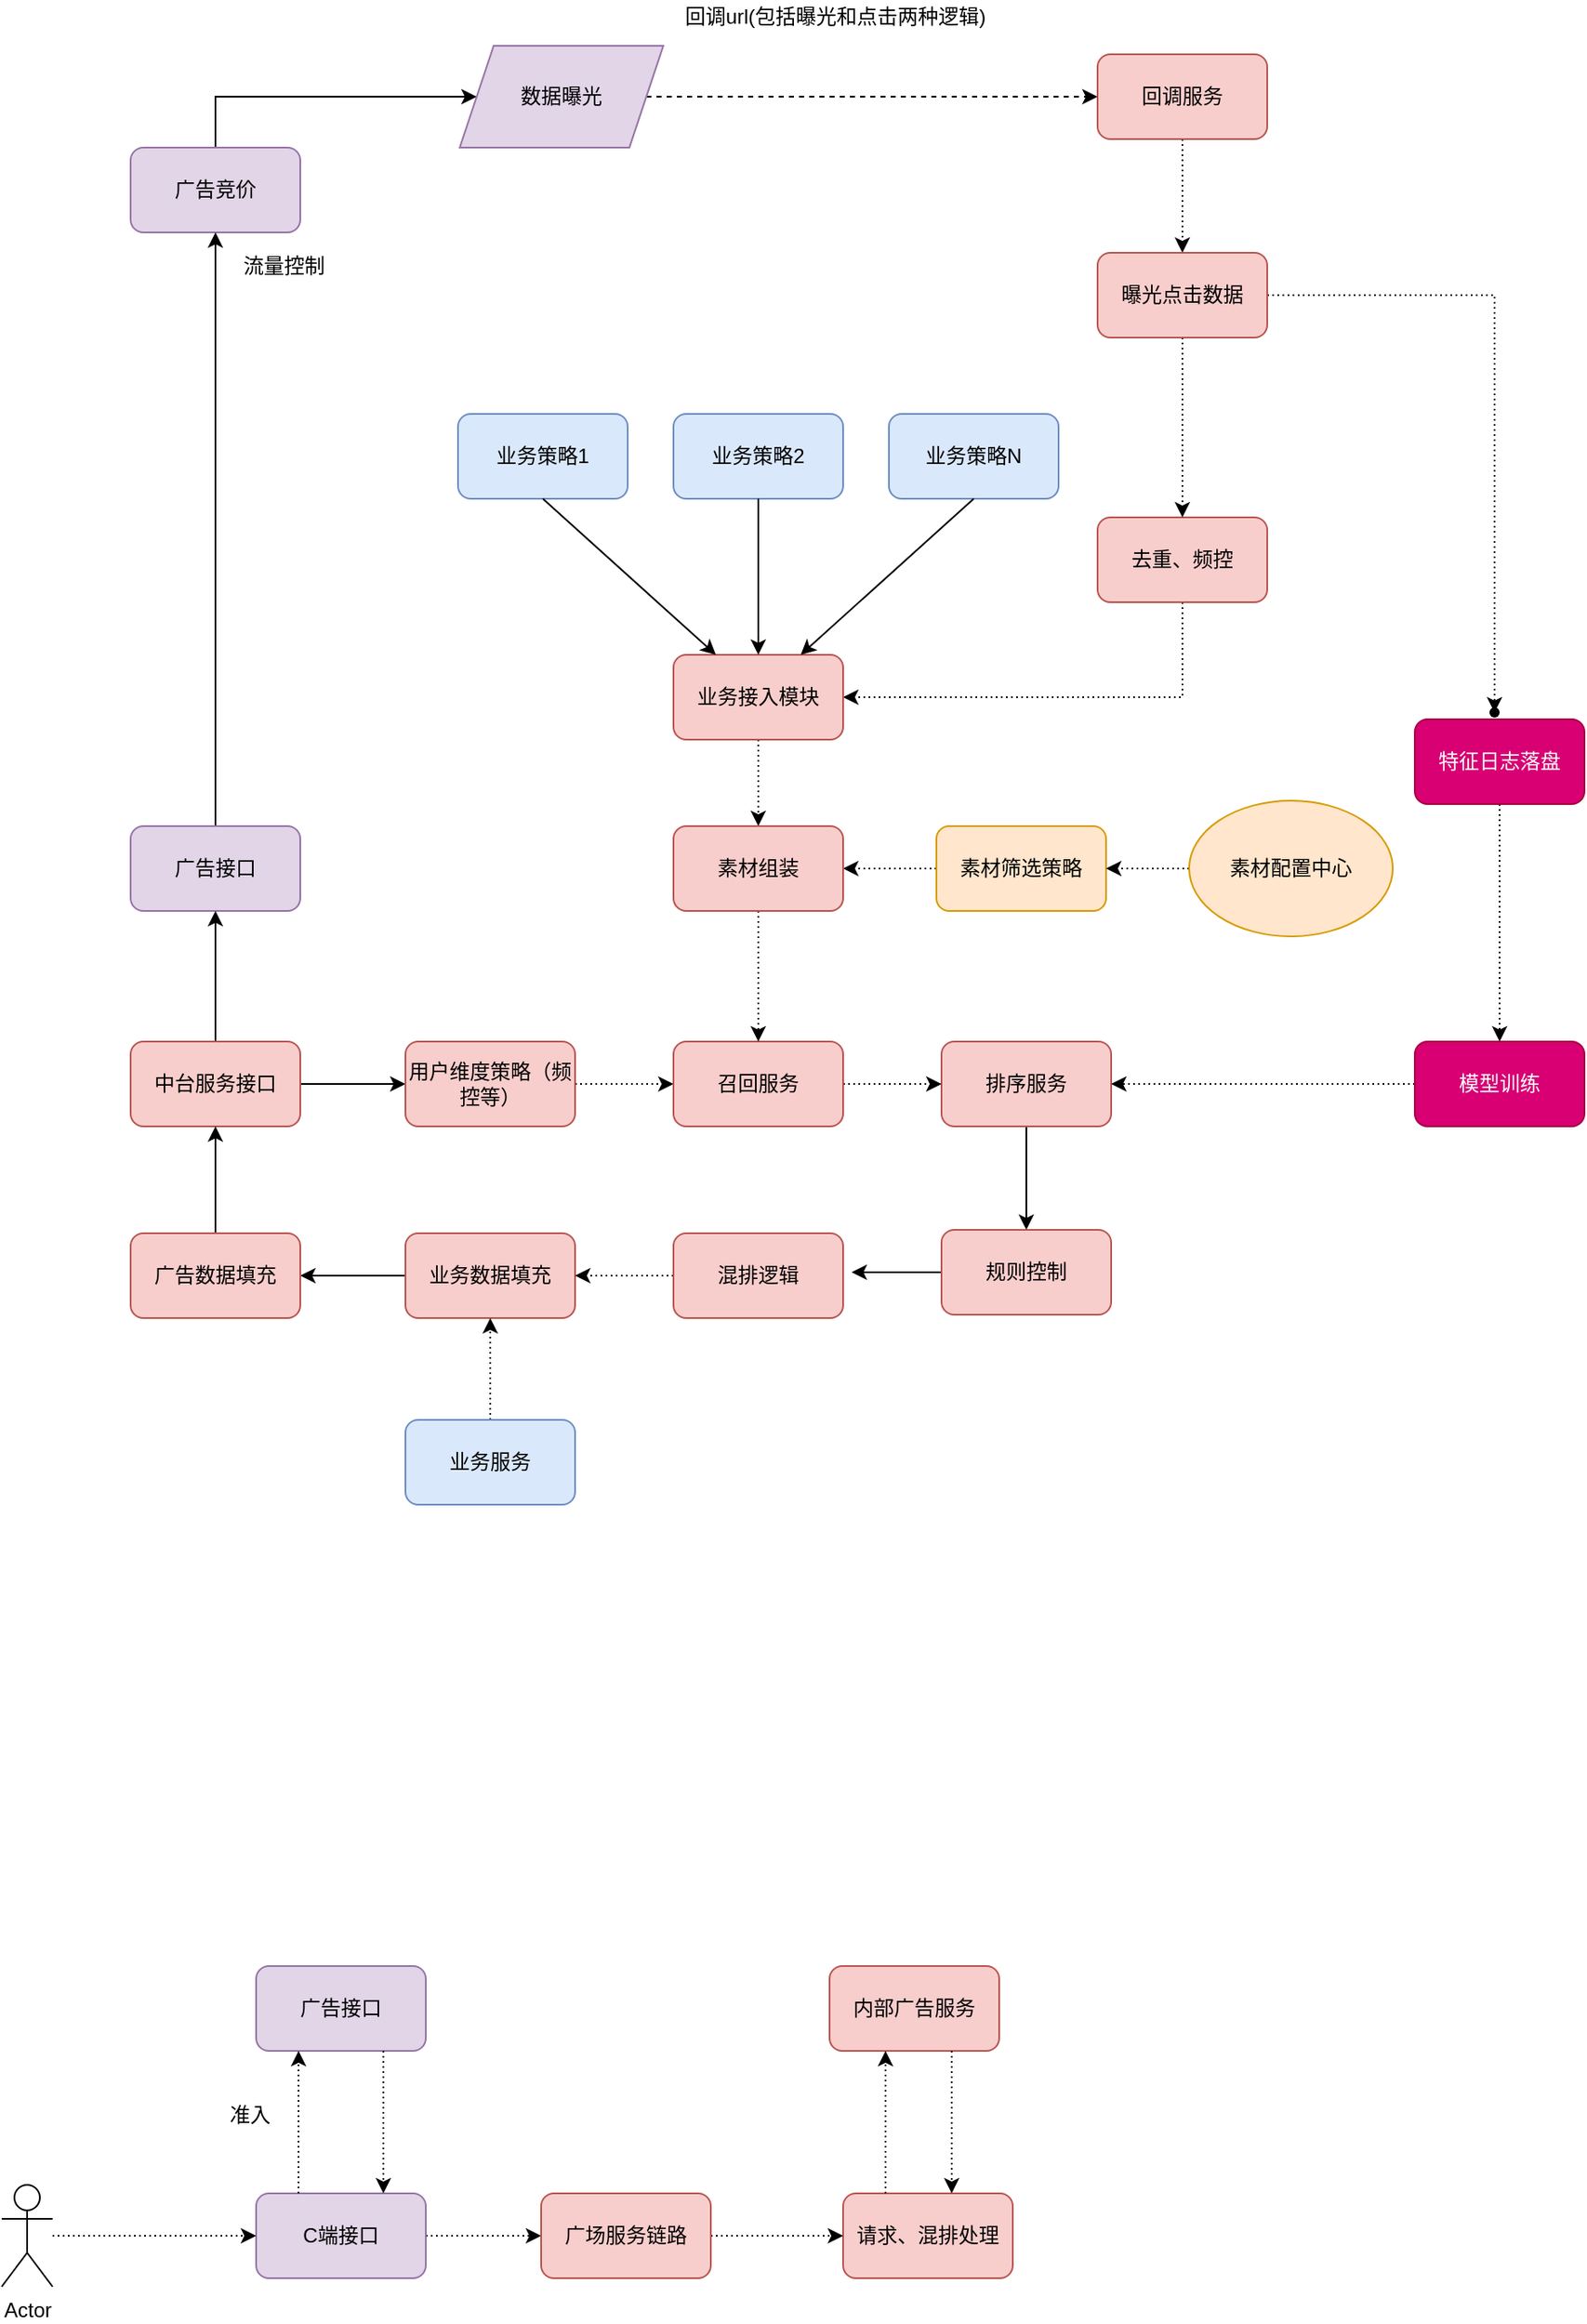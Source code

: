 <mxfile version="19.0.3" type="github"><diagram id="p2wRpIBJFvxWtka3z7Nr" name="Page-1"><mxGraphModel dx="1426" dy="1170" grid="0" gridSize="10" guides="1" tooltips="1" connect="1" arrows="1" fold="1" page="0" pageScale="1" pageWidth="827" pageHeight="1169" math="0" shadow="0"><root><mxCell id="0"/><mxCell id="1" parent="0"/><mxCell id="6UFCJXkOAKZk3BNe9hMn-11" value="" style="edgeStyle=orthogonalEdgeStyle;rounded=0;orthogonalLoop=1;jettySize=auto;html=1;" parent="1" source="6UFCJXkOAKZk3BNe9hMn-1" target="6UFCJXkOAKZk3BNe9hMn-5" edge="1"><mxGeometry relative="1" as="geometry"><Array as="points"><mxPoint x="210" y="-4"/></Array></mxGeometry></mxCell><mxCell id="6UFCJXkOAKZk3BNe9hMn-1" value="广告竞价" style="rounded=1;whiteSpace=wrap;html=1;fillColor=#e1d5e7;strokeColor=#9673a6;" parent="1" vertex="1"><mxGeometry x="160" y="26" width="100" height="50" as="geometry"/></mxCell><mxCell id="6UFCJXkOAKZk3BNe9hMn-10" value="" style="edgeStyle=orthogonalEdgeStyle;rounded=0;orthogonalLoop=1;jettySize=auto;html=1;" parent="1" source="6UFCJXkOAKZk3BNe9hMn-2" target="6UFCJXkOAKZk3BNe9hMn-1" edge="1"><mxGeometry relative="1" as="geometry"/></mxCell><mxCell id="6UFCJXkOAKZk3BNe9hMn-2" value="广告接口" style="rounded=1;whiteSpace=wrap;html=1;fillColor=#e1d5e7;strokeColor=#9673a6;" parent="1" vertex="1"><mxGeometry x="160" y="426" width="100" height="50" as="geometry"/></mxCell><mxCell id="6UFCJXkOAKZk3BNe9hMn-22" value="" style="edgeStyle=orthogonalEdgeStyle;rounded=0;orthogonalLoop=1;jettySize=auto;html=1;dashed=1;" parent="1" source="6UFCJXkOAKZk3BNe9hMn-5" target="6UFCJXkOAKZk3BNe9hMn-6" edge="1"><mxGeometry relative="1" as="geometry"><mxPoint x="414" y="106" as="targetPoint"/></mxGeometry></mxCell><mxCell id="6UFCJXkOAKZk3BNe9hMn-5" value="数据曝光" style="shape=parallelogram;perimeter=parallelogramPerimeter;whiteSpace=wrap;html=1;fixedSize=1;fillColor=#e1d5e7;strokeColor=#9673a6;" parent="1" vertex="1"><mxGeometry x="354" y="-34" width="120" height="60" as="geometry"/></mxCell><mxCell id="uRrBAlwz7mGKRy-9YRJE-32" value="" style="edgeStyle=orthogonalEdgeStyle;rounded=0;orthogonalLoop=1;jettySize=auto;html=1;dashed=1;dashPattern=1 2;" parent="1" source="6UFCJXkOAKZk3BNe9hMn-6" target="uRrBAlwz7mGKRy-9YRJE-31" edge="1"><mxGeometry relative="1" as="geometry"/></mxCell><mxCell id="6UFCJXkOAKZk3BNe9hMn-6" value="回调服务" style="rounded=1;whiteSpace=wrap;html=1;fillColor=#f8cecc;strokeColor=#b85450;" parent="1" vertex="1"><mxGeometry x="730" y="-29" width="100" height="50" as="geometry"/></mxCell><mxCell id="uRrBAlwz7mGKRy-9YRJE-53" value="" style="edgeStyle=none;rounded=0;orthogonalLoop=1;jettySize=auto;html=1;dashed=1;dashPattern=1 2;entryX=1;entryY=0.5;entryDx=0;entryDy=0;exitX=0.5;exitY=1;exitDx=0;exitDy=0;" parent="1" source="6UFCJXkOAKZk3BNe9hMn-7" target="uRrBAlwz7mGKRy-9YRJE-3" edge="1"><mxGeometry relative="1" as="geometry"><Array as="points"><mxPoint x="780" y="350"/></Array></mxGeometry></mxCell><mxCell id="6UFCJXkOAKZk3BNe9hMn-7" value="去重、频控" style="rounded=1;whiteSpace=wrap;html=1;fillColor=#f8cecc;strokeColor=#b85450;" parent="1" vertex="1"><mxGeometry x="730" y="244" width="100" height="50" as="geometry"/></mxCell><mxCell id="6UFCJXkOAKZk3BNe9hMn-23" value="回调url(包括曝光和点击两种逻辑)" style="text;html=1;resizable=0;autosize=1;align=center;verticalAlign=middle;points=[];fillColor=none;strokeColor=none;rounded=0;" parent="1" vertex="1"><mxGeometry x="480" y="-61" width="190" height="20" as="geometry"/></mxCell><mxCell id="6UFCJXkOAKZk3BNe9hMn-27" value="流量控制" style="text;html=1;resizable=0;autosize=1;align=center;verticalAlign=middle;points=[];fillColor=none;strokeColor=none;rounded=0;" parent="1" vertex="1"><mxGeometry x="220" y="86" width="60" height="20" as="geometry"/></mxCell><mxCell id="uRrBAlwz7mGKRy-9YRJE-16" value="" style="edgeStyle=orthogonalEdgeStyle;rounded=0;orthogonalLoop=1;jettySize=auto;html=1;" parent="1" source="uRrBAlwz7mGKRy-9YRJE-1" target="uRrBAlwz7mGKRy-9YRJE-2" edge="1"><mxGeometry relative="1" as="geometry"/></mxCell><mxCell id="uRrBAlwz7mGKRy-9YRJE-25" value="" style="edgeStyle=orthogonalEdgeStyle;rounded=0;orthogonalLoop=1;jettySize=auto;html=1;" parent="1" source="uRrBAlwz7mGKRy-9YRJE-1" target="6UFCJXkOAKZk3BNe9hMn-2" edge="1"><mxGeometry relative="1" as="geometry"/></mxCell><mxCell id="uRrBAlwz7mGKRy-9YRJE-1" value="中台服务接口" style="rounded=1;whiteSpace=wrap;html=1;fillColor=#f8cecc;strokeColor=#b85450;" parent="1" vertex="1"><mxGeometry x="160" y="553" width="100" height="50" as="geometry"/></mxCell><mxCell id="uRrBAlwz7mGKRy-9YRJE-51" value="" style="edgeStyle=none;rounded=0;orthogonalLoop=1;jettySize=auto;html=1;dashed=1;dashPattern=1 2;" parent="1" source="uRrBAlwz7mGKRy-9YRJE-2" target="uRrBAlwz7mGKRy-9YRJE-50" edge="1"><mxGeometry relative="1" as="geometry"/></mxCell><mxCell id="uRrBAlwz7mGKRy-9YRJE-2" value="用户维度策略（频控等）" style="rounded=1;whiteSpace=wrap;html=1;fillColor=#f8cecc;strokeColor=#b85450;" parent="1" vertex="1"><mxGeometry x="322" y="553" width="100" height="50" as="geometry"/></mxCell><mxCell id="uRrBAlwz7mGKRy-9YRJE-55" value="" style="edgeStyle=none;rounded=0;orthogonalLoop=1;jettySize=auto;html=1;dashed=1;dashPattern=1 2;" parent="1" source="uRrBAlwz7mGKRy-9YRJE-3" target="uRrBAlwz7mGKRy-9YRJE-54" edge="1"><mxGeometry relative="1" as="geometry"/></mxCell><mxCell id="uRrBAlwz7mGKRy-9YRJE-3" value="业务接入模块" style="rounded=1;whiteSpace=wrap;html=1;fillColor=#f8cecc;strokeColor=#b85450;" parent="1" vertex="1"><mxGeometry x="480" y="325" width="100" height="50" as="geometry"/></mxCell><mxCell id="uRrBAlwz7mGKRy-9YRJE-19" value="" style="edgeStyle=orthogonalEdgeStyle;rounded=0;orthogonalLoop=1;jettySize=auto;html=1;" parent="1" source="uRrBAlwz7mGKRy-9YRJE-4" target="uRrBAlwz7mGKRy-9YRJE-15" edge="1"><mxGeometry relative="1" as="geometry"/></mxCell><mxCell id="uRrBAlwz7mGKRy-9YRJE-4" value="排序服务" style="rounded=1;whiteSpace=wrap;html=1;fillColor=#f8cecc;strokeColor=#b85450;" parent="1" vertex="1"><mxGeometry x="638" y="553" width="100" height="50" as="geometry"/></mxCell><mxCell id="uRrBAlwz7mGKRy-9YRJE-5" value="业务策略1" style="rounded=1;whiteSpace=wrap;html=1;fillColor=#dae8fc;strokeColor=#6c8ebf;" parent="1" vertex="1"><mxGeometry x="353" y="183" width="100" height="50" as="geometry"/></mxCell><mxCell id="uRrBAlwz7mGKRy-9YRJE-6" value="业务策略2" style="rounded=1;whiteSpace=wrap;html=1;fillColor=#dae8fc;strokeColor=#6c8ebf;" parent="1" vertex="1"><mxGeometry x="480" y="183" width="100" height="50" as="geometry"/></mxCell><mxCell id="uRrBAlwz7mGKRy-9YRJE-7" value="业务策略N" style="rounded=1;whiteSpace=wrap;html=1;fillColor=#dae8fc;strokeColor=#6c8ebf;" parent="1" vertex="1"><mxGeometry x="607" y="183" width="100" height="50" as="geometry"/></mxCell><mxCell id="uRrBAlwz7mGKRy-9YRJE-8" value="" style="endArrow=classic;html=1;rounded=0;entryX=0.25;entryY=0;entryDx=0;entryDy=0;exitX=0.5;exitY=1;exitDx=0;exitDy=0;" parent="1" source="uRrBAlwz7mGKRy-9YRJE-5" target="uRrBAlwz7mGKRy-9YRJE-3" edge="1"><mxGeometry width="50" height="50" relative="1" as="geometry"><mxPoint x="500" y="424" as="sourcePoint"/><mxPoint x="594" y="588" as="targetPoint"/></mxGeometry></mxCell><mxCell id="uRrBAlwz7mGKRy-9YRJE-9" value="" style="endArrow=classic;html=1;rounded=0;entryX=0.5;entryY=0;entryDx=0;entryDy=0;exitX=0.5;exitY=1;exitDx=0;exitDy=0;" parent="1" source="uRrBAlwz7mGKRy-9YRJE-6" target="uRrBAlwz7mGKRy-9YRJE-3" edge="1"><mxGeometry width="50" height="50" relative="1" as="geometry"><mxPoint x="644" y="428" as="sourcePoint"/><mxPoint x="759" y="568" as="targetPoint"/></mxGeometry></mxCell><mxCell id="uRrBAlwz7mGKRy-9YRJE-10" value="" style="endArrow=classic;html=1;rounded=0;entryX=0.75;entryY=0;entryDx=0;entryDy=0;exitX=0.5;exitY=1;exitDx=0;exitDy=0;" parent="1" source="uRrBAlwz7mGKRy-9YRJE-7" target="uRrBAlwz7mGKRy-9YRJE-3" edge="1"><mxGeometry width="50" height="50" relative="1" as="geometry"><mxPoint x="802" y="471" as="sourcePoint"/><mxPoint x="917" y="617" as="targetPoint"/></mxGeometry></mxCell><mxCell id="uRrBAlwz7mGKRy-9YRJE-23" value="" style="edgeStyle=orthogonalEdgeStyle;rounded=0;orthogonalLoop=1;jettySize=auto;html=1;" parent="1" source="uRrBAlwz7mGKRy-9YRJE-12" target="uRrBAlwz7mGKRy-9YRJE-13" edge="1"><mxGeometry relative="1" as="geometry"/></mxCell><mxCell id="uRrBAlwz7mGKRy-9YRJE-12" value="业务数据填充" style="rounded=1;whiteSpace=wrap;html=1;fillColor=#f8cecc;strokeColor=#b85450;" parent="1" vertex="1"><mxGeometry x="322" y="666" width="100" height="50" as="geometry"/></mxCell><mxCell id="uRrBAlwz7mGKRy-9YRJE-24" value="" style="edgeStyle=orthogonalEdgeStyle;rounded=0;orthogonalLoop=1;jettySize=auto;html=1;" parent="1" source="uRrBAlwz7mGKRy-9YRJE-13" target="uRrBAlwz7mGKRy-9YRJE-1" edge="1"><mxGeometry relative="1" as="geometry"/></mxCell><mxCell id="uRrBAlwz7mGKRy-9YRJE-13" value="广告数据填充" style="rounded=1;whiteSpace=wrap;html=1;fillColor=#f8cecc;strokeColor=#b85450;" parent="1" vertex="1"><mxGeometry x="160" y="666" width="100" height="50" as="geometry"/></mxCell><mxCell id="uRrBAlwz7mGKRy-9YRJE-20" value="" style="edgeStyle=orthogonalEdgeStyle;rounded=0;orthogonalLoop=1;jettySize=auto;html=1;" parent="1" source="uRrBAlwz7mGKRy-9YRJE-15" edge="1"><mxGeometry relative="1" as="geometry"><mxPoint x="585" y="689" as="targetPoint"/></mxGeometry></mxCell><mxCell id="uRrBAlwz7mGKRy-9YRJE-15" value="规则控制" style="rounded=1;whiteSpace=wrap;html=1;fillColor=#f8cecc;strokeColor=#b85450;" parent="1" vertex="1"><mxGeometry x="638" y="664" width="100" height="50" as="geometry"/></mxCell><mxCell id="uRrBAlwz7mGKRy-9YRJE-33" value="" style="edgeStyle=orthogonalEdgeStyle;rounded=0;orthogonalLoop=1;jettySize=auto;html=1;dashed=1;dashPattern=1 2;" parent="1" source="uRrBAlwz7mGKRy-9YRJE-31" target="6UFCJXkOAKZk3BNe9hMn-7" edge="1"><mxGeometry relative="1" as="geometry"/></mxCell><mxCell id="uRrBAlwz7mGKRy-9YRJE-47" value="" style="edgeStyle=none;rounded=0;orthogonalLoop=1;jettySize=auto;html=1;dashed=1;dashPattern=1 2;" parent="1" source="uRrBAlwz7mGKRy-9YRJE-31" target="uRrBAlwz7mGKRy-9YRJE-46" edge="1"><mxGeometry relative="1" as="geometry"><Array as="points"><mxPoint x="964" y="113"/></Array></mxGeometry></mxCell><mxCell id="uRrBAlwz7mGKRy-9YRJE-31" value="曝光点击数据" style="rounded=1;whiteSpace=wrap;html=1;fillColor=#f8cecc;strokeColor=#b85450;" parent="1" vertex="1"><mxGeometry x="730" y="88" width="100" height="50" as="geometry"/></mxCell><mxCell id="uRrBAlwz7mGKRy-9YRJE-57" value="" style="edgeStyle=none;rounded=0;orthogonalLoop=1;jettySize=auto;html=1;dashed=1;dashPattern=1 2;" parent="1" source="uRrBAlwz7mGKRy-9YRJE-34" target="uRrBAlwz7mGKRy-9YRJE-54" edge="1"><mxGeometry relative="1" as="geometry"/></mxCell><mxCell id="uRrBAlwz7mGKRy-9YRJE-34" value="素材筛选策略" style="rounded=1;whiteSpace=wrap;html=1;fillColor=#ffe6cc;strokeColor=#d79b00;" parent="1" vertex="1"><mxGeometry x="635" y="426" width="100" height="50" as="geometry"/></mxCell><mxCell id="uRrBAlwz7mGKRy-9YRJE-38" value="" style="edgeStyle=none;rounded=0;orthogonalLoop=1;jettySize=auto;html=1;dashed=1;dashPattern=1 2;" parent="1" source="uRrBAlwz7mGKRy-9YRJE-37" target="uRrBAlwz7mGKRy-9YRJE-34" edge="1"><mxGeometry relative="1" as="geometry"/></mxCell><mxCell id="uRrBAlwz7mGKRy-9YRJE-37" value="素材配置中心" style="ellipse;whiteSpace=wrap;html=1;fillColor=#ffe6cc;strokeColor=#d79b00;" parent="1" vertex="1"><mxGeometry x="784" y="411" width="120" height="80" as="geometry"/></mxCell><mxCell id="uRrBAlwz7mGKRy-9YRJE-48" value="" style="edgeStyle=none;rounded=0;orthogonalLoop=1;jettySize=auto;html=1;dashed=1;dashPattern=1 2;" parent="1" source="uRrBAlwz7mGKRy-9YRJE-44" target="uRrBAlwz7mGKRy-9YRJE-45" edge="1"><mxGeometry relative="1" as="geometry"/></mxCell><mxCell id="uRrBAlwz7mGKRy-9YRJE-44" value="特征日志落盘" style="rounded=1;whiteSpace=wrap;html=1;fillColor=#d80073;fontColor=#ffffff;strokeColor=#A50040;" parent="1" vertex="1"><mxGeometry x="917" y="363" width="100" height="50" as="geometry"/></mxCell><mxCell id="uRrBAlwz7mGKRy-9YRJE-49" value="" style="edgeStyle=none;rounded=0;orthogonalLoop=1;jettySize=auto;html=1;dashed=1;dashPattern=1 2;" parent="1" source="uRrBAlwz7mGKRy-9YRJE-45" target="uRrBAlwz7mGKRy-9YRJE-4" edge="1"><mxGeometry relative="1" as="geometry"/></mxCell><mxCell id="uRrBAlwz7mGKRy-9YRJE-45" value="模型训练" style="rounded=1;whiteSpace=wrap;html=1;fillColor=#d80073;fontColor=#ffffff;strokeColor=#A50040;" parent="1" vertex="1"><mxGeometry x="917" y="553" width="100" height="50" as="geometry"/></mxCell><mxCell id="uRrBAlwz7mGKRy-9YRJE-46" value="" style="shape=waypoint;sketch=0;size=6;pointerEvents=1;points=[];fillColor=default;resizable=0;rotatable=0;perimeter=centerPerimeter;snapToPoint=1;rounded=1;" parent="1" vertex="1"><mxGeometry x="944" y="339" width="40" height="40" as="geometry"/></mxCell><mxCell id="uRrBAlwz7mGKRy-9YRJE-52" value="" style="edgeStyle=none;rounded=0;orthogonalLoop=1;jettySize=auto;html=1;dashed=1;dashPattern=1 2;" parent="1" source="uRrBAlwz7mGKRy-9YRJE-50" target="uRrBAlwz7mGKRy-9YRJE-4" edge="1"><mxGeometry relative="1" as="geometry"/></mxCell><mxCell id="uRrBAlwz7mGKRy-9YRJE-50" value="召回服务" style="rounded=1;whiteSpace=wrap;html=1;fillColor=#f8cecc;strokeColor=#b85450;" parent="1" vertex="1"><mxGeometry x="480" y="553" width="100" height="50" as="geometry"/></mxCell><mxCell id="uRrBAlwz7mGKRy-9YRJE-56" value="" style="edgeStyle=none;rounded=0;orthogonalLoop=1;jettySize=auto;html=1;dashed=1;dashPattern=1 2;" parent="1" source="uRrBAlwz7mGKRy-9YRJE-54" target="uRrBAlwz7mGKRy-9YRJE-50" edge="1"><mxGeometry relative="1" as="geometry"/></mxCell><mxCell id="uRrBAlwz7mGKRy-9YRJE-54" value="素材组装" style="rounded=1;whiteSpace=wrap;html=1;fillColor=#f8cecc;strokeColor=#b85450;" parent="1" vertex="1"><mxGeometry x="480" y="426" width="100" height="50" as="geometry"/></mxCell><mxCell id="uRrBAlwz7mGKRy-9YRJE-59" value="" style="edgeStyle=none;rounded=0;orthogonalLoop=1;jettySize=auto;html=1;dashed=1;dashPattern=1 2;" parent="1" source="uRrBAlwz7mGKRy-9YRJE-58" target="uRrBAlwz7mGKRy-9YRJE-12" edge="1"><mxGeometry relative="1" as="geometry"/></mxCell><mxCell id="uRrBAlwz7mGKRy-9YRJE-58" value="混排逻辑" style="rounded=1;whiteSpace=wrap;html=1;fillColor=#f8cecc;strokeColor=#b85450;" parent="1" vertex="1"><mxGeometry x="480" y="666" width="100" height="50" as="geometry"/></mxCell><mxCell id="uRrBAlwz7mGKRy-9YRJE-61" value="" style="edgeStyle=none;rounded=0;orthogonalLoop=1;jettySize=auto;html=1;dashed=1;dashPattern=1 2;" parent="1" source="uRrBAlwz7mGKRy-9YRJE-60" target="uRrBAlwz7mGKRy-9YRJE-12" edge="1"><mxGeometry relative="1" as="geometry"/></mxCell><mxCell id="uRrBAlwz7mGKRy-9YRJE-60" value="业务服务" style="rounded=1;whiteSpace=wrap;html=1;fillColor=#dae8fc;strokeColor=#6c8ebf;" parent="1" vertex="1"><mxGeometry x="322" y="776" width="100" height="50" as="geometry"/></mxCell><mxCell id="uRrBAlwz7mGKRy-9YRJE-62" value="广告接口" style="rounded=1;whiteSpace=wrap;html=1;fillColor=#e1d5e7;strokeColor=#9673a6;" parent="1" vertex="1"><mxGeometry x="234" y="1098" width="100" height="50" as="geometry"/></mxCell><mxCell id="uRrBAlwz7mGKRy-9YRJE-74" value="" style="edgeStyle=none;rounded=0;orthogonalLoop=1;jettySize=auto;html=1;dashed=1;dashPattern=1 2;" parent="1" source="uRrBAlwz7mGKRy-9YRJE-63" target="uRrBAlwz7mGKRy-9YRJE-73" edge="1"><mxGeometry relative="1" as="geometry"/></mxCell><mxCell id="uRrBAlwz7mGKRy-9YRJE-63" value="C端接口" style="rounded=1;whiteSpace=wrap;html=1;fillColor=#e1d5e7;strokeColor=#9673a6;" parent="1" vertex="1"><mxGeometry x="234" y="1232" width="100" height="50" as="geometry"/></mxCell><mxCell id="uRrBAlwz7mGKRy-9YRJE-64" value="内部广告服务" style="rounded=1;whiteSpace=wrap;html=1;fillColor=#f8cecc;strokeColor=#b85450;" parent="1" vertex="1"><mxGeometry x="572" y="1098" width="100" height="50" as="geometry"/></mxCell><mxCell id="uRrBAlwz7mGKRy-9YRJE-65" value="请求、混排处理" style="rounded=1;whiteSpace=wrap;html=1;fillColor=#f8cecc;strokeColor=#b85450;" parent="1" vertex="1"><mxGeometry x="580" y="1232" width="100" height="50" as="geometry"/></mxCell><mxCell id="uRrBAlwz7mGKRy-9YRJE-67" value="" style="edgeStyle=none;rounded=0;orthogonalLoop=1;jettySize=auto;html=1;dashed=1;dashPattern=1 2;" parent="1" source="uRrBAlwz7mGKRy-9YRJE-66" target="uRrBAlwz7mGKRy-9YRJE-63" edge="1"><mxGeometry relative="1" as="geometry"/></mxCell><mxCell id="uRrBAlwz7mGKRy-9YRJE-66" value="Actor" style="shape=umlActor;verticalLabelPosition=bottom;verticalAlign=top;html=1;outlineConnect=0;" parent="1" vertex="1"><mxGeometry x="84" y="1227" width="30" height="60" as="geometry"/></mxCell><mxCell id="uRrBAlwz7mGKRy-9YRJE-68" value="" style="endArrow=classic;html=1;rounded=0;dashed=1;dashPattern=1 2;exitX=0.25;exitY=0;exitDx=0;exitDy=0;entryX=0.25;entryY=1;entryDx=0;entryDy=0;" parent="1" source="uRrBAlwz7mGKRy-9YRJE-63" target="uRrBAlwz7mGKRy-9YRJE-62" edge="1"><mxGeometry width="50" height="50" relative="1" as="geometry"><mxPoint x="280" y="1222" as="sourcePoint"/><mxPoint x="330" y="1172" as="targetPoint"/></mxGeometry></mxCell><mxCell id="uRrBAlwz7mGKRy-9YRJE-69" value="" style="endArrow=classic;html=1;rounded=0;dashed=1;dashPattern=1 2;exitX=0.75;exitY=1;exitDx=0;exitDy=0;entryX=0.75;entryY=0;entryDx=0;entryDy=0;" parent="1" source="uRrBAlwz7mGKRy-9YRJE-62" target="uRrBAlwz7mGKRy-9YRJE-63" edge="1"><mxGeometry width="50" height="50" relative="1" as="geometry"><mxPoint x="269" y="1242" as="sourcePoint"/><mxPoint x="269" y="1158" as="targetPoint"/></mxGeometry></mxCell><mxCell id="uRrBAlwz7mGKRy-9YRJE-71" value="" style="endArrow=classic;html=1;rounded=0;dashed=1;dashPattern=1 2;exitX=0.25;exitY=0;exitDx=0;exitDy=0;entryX=0.25;entryY=1;entryDx=0;entryDy=0;" parent="1" edge="1"><mxGeometry width="50" height="50" relative="1" as="geometry"><mxPoint x="605" y="1232" as="sourcePoint"/><mxPoint x="605" y="1148" as="targetPoint"/></mxGeometry></mxCell><mxCell id="uRrBAlwz7mGKRy-9YRJE-72" value="" style="endArrow=classic;html=1;rounded=0;dashed=1;dashPattern=1 2;exitX=0.75;exitY=1;exitDx=0;exitDy=0;entryX=0.75;entryY=0;entryDx=0;entryDy=0;" parent="1" edge="1"><mxGeometry width="50" height="50" relative="1" as="geometry"><mxPoint x="644" y="1148" as="sourcePoint"/><mxPoint x="644" y="1232" as="targetPoint"/></mxGeometry></mxCell><mxCell id="uRrBAlwz7mGKRy-9YRJE-75" value="" style="edgeStyle=none;rounded=0;orthogonalLoop=1;jettySize=auto;html=1;dashed=1;dashPattern=1 2;" parent="1" source="uRrBAlwz7mGKRy-9YRJE-73" target="uRrBAlwz7mGKRy-9YRJE-65" edge="1"><mxGeometry relative="1" as="geometry"/></mxCell><mxCell id="uRrBAlwz7mGKRy-9YRJE-73" value="广场服务链路" style="rounded=1;whiteSpace=wrap;html=1;fillColor=#f8cecc;strokeColor=#b85450;" parent="1" vertex="1"><mxGeometry x="402" y="1232" width="100" height="50" as="geometry"/></mxCell><mxCell id="uRrBAlwz7mGKRy-9YRJE-76" value="准入" style="text;html=1;resizable=0;autosize=1;align=center;verticalAlign=middle;points=[];fillColor=none;strokeColor=none;rounded=0;" parent="1" vertex="1"><mxGeometry x="213" y="1177" width="34" height="18" as="geometry"/></mxCell></root></mxGraphModel></diagram></mxfile>